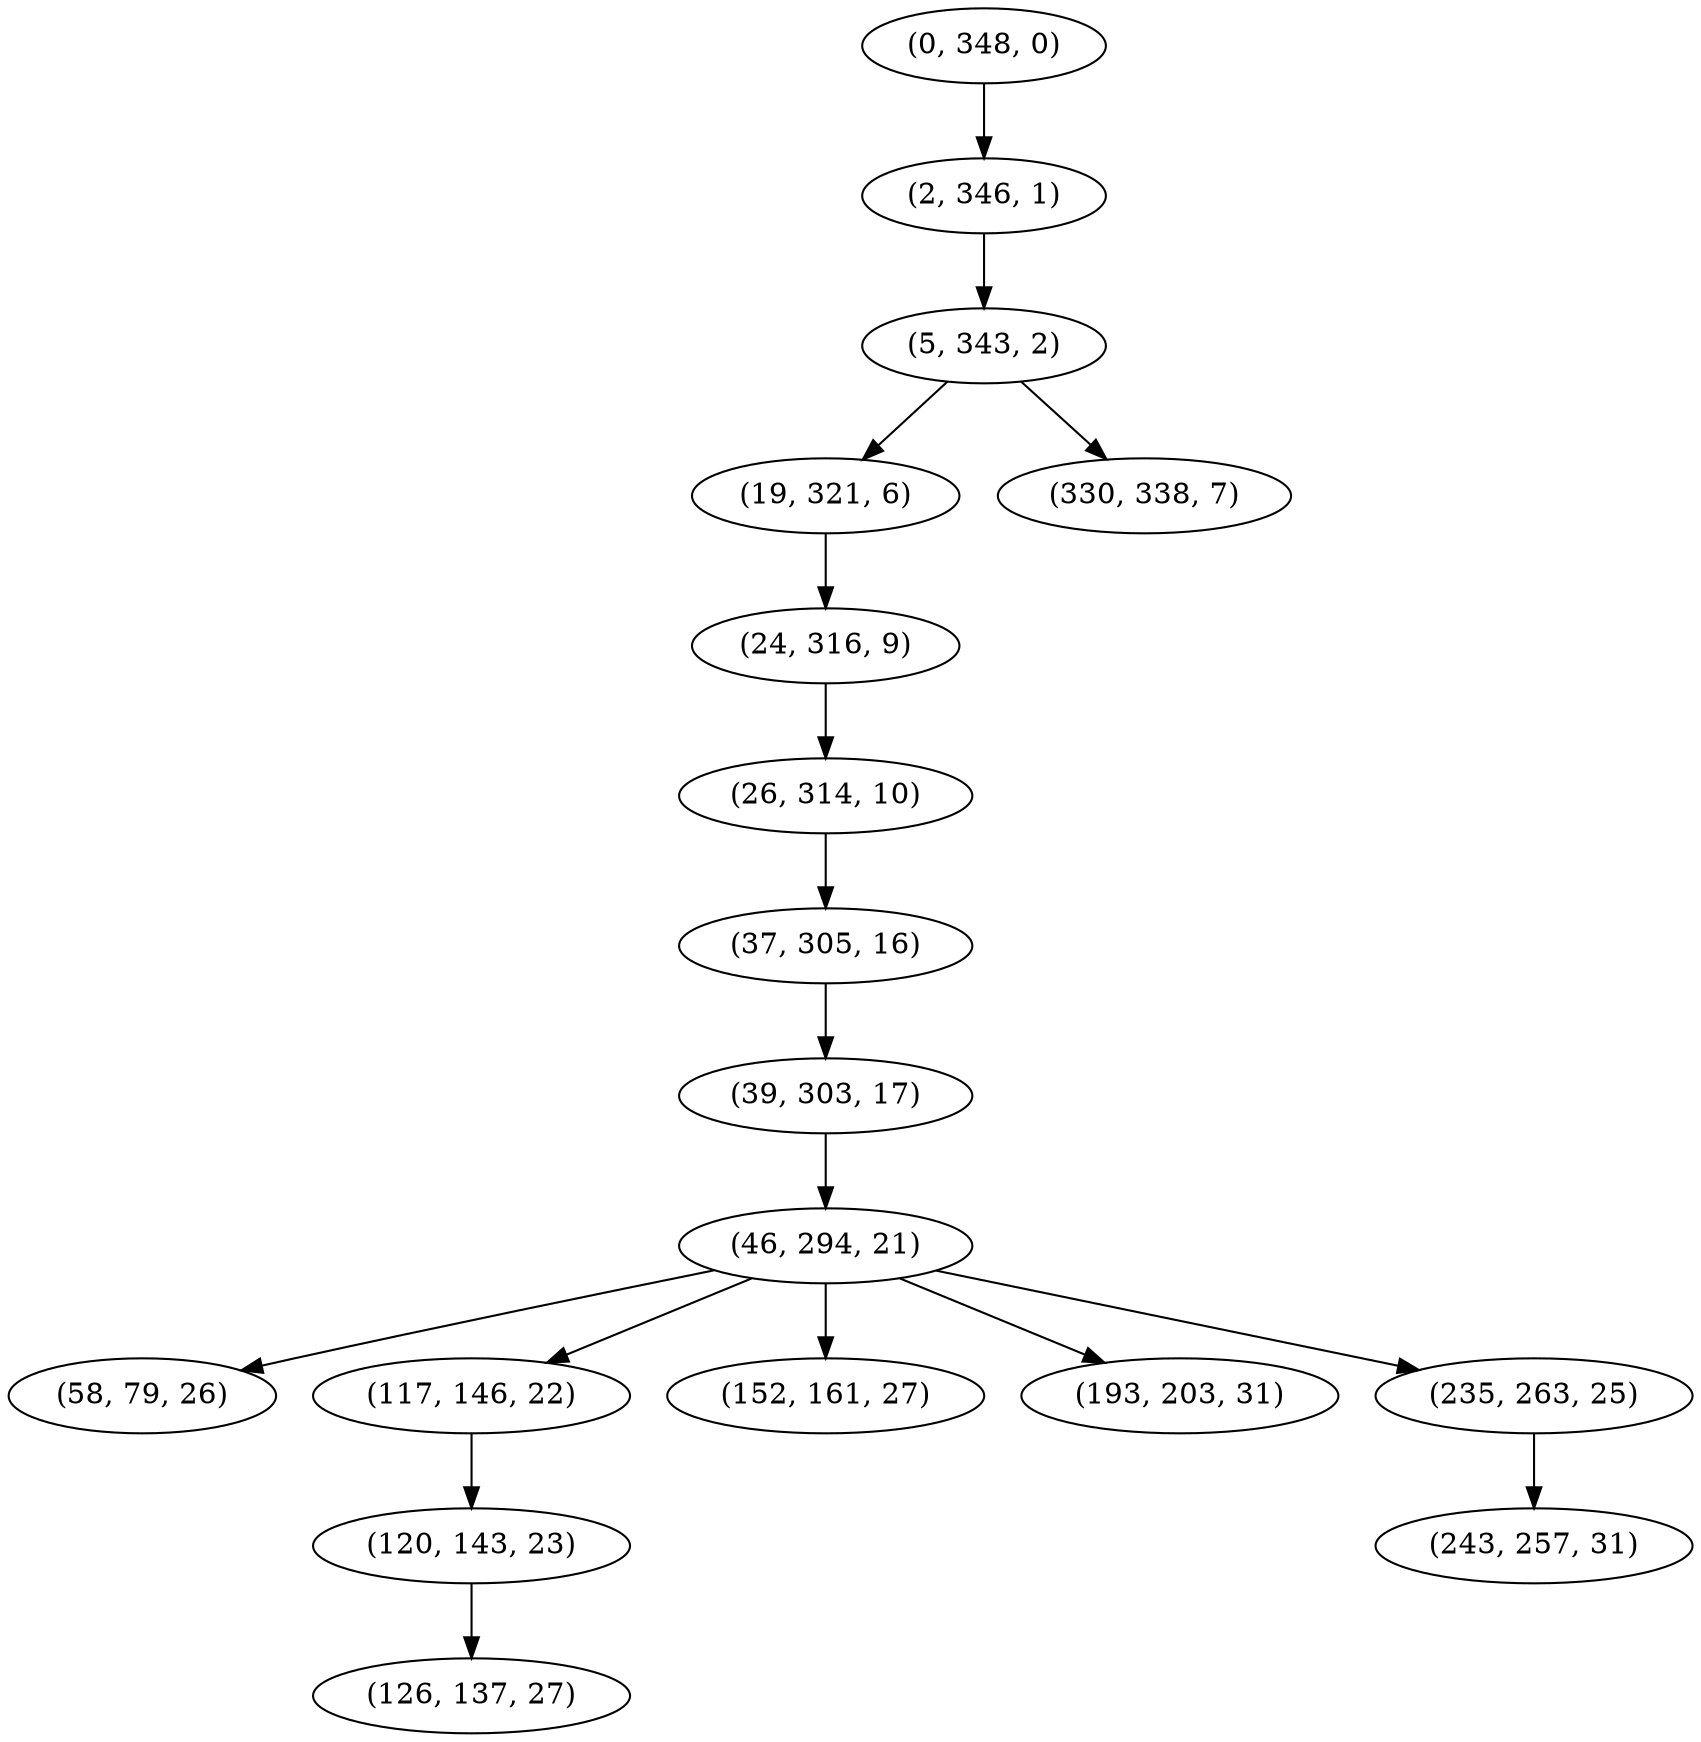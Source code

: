 digraph tree {
    "(0, 348, 0)";
    "(2, 346, 1)";
    "(5, 343, 2)";
    "(19, 321, 6)";
    "(24, 316, 9)";
    "(26, 314, 10)";
    "(37, 305, 16)";
    "(39, 303, 17)";
    "(46, 294, 21)";
    "(58, 79, 26)";
    "(117, 146, 22)";
    "(120, 143, 23)";
    "(126, 137, 27)";
    "(152, 161, 27)";
    "(193, 203, 31)";
    "(235, 263, 25)";
    "(243, 257, 31)";
    "(330, 338, 7)";
    "(0, 348, 0)" -> "(2, 346, 1)";
    "(2, 346, 1)" -> "(5, 343, 2)";
    "(5, 343, 2)" -> "(19, 321, 6)";
    "(5, 343, 2)" -> "(330, 338, 7)";
    "(19, 321, 6)" -> "(24, 316, 9)";
    "(24, 316, 9)" -> "(26, 314, 10)";
    "(26, 314, 10)" -> "(37, 305, 16)";
    "(37, 305, 16)" -> "(39, 303, 17)";
    "(39, 303, 17)" -> "(46, 294, 21)";
    "(46, 294, 21)" -> "(58, 79, 26)";
    "(46, 294, 21)" -> "(117, 146, 22)";
    "(46, 294, 21)" -> "(152, 161, 27)";
    "(46, 294, 21)" -> "(193, 203, 31)";
    "(46, 294, 21)" -> "(235, 263, 25)";
    "(117, 146, 22)" -> "(120, 143, 23)";
    "(120, 143, 23)" -> "(126, 137, 27)";
    "(235, 263, 25)" -> "(243, 257, 31)";
}
